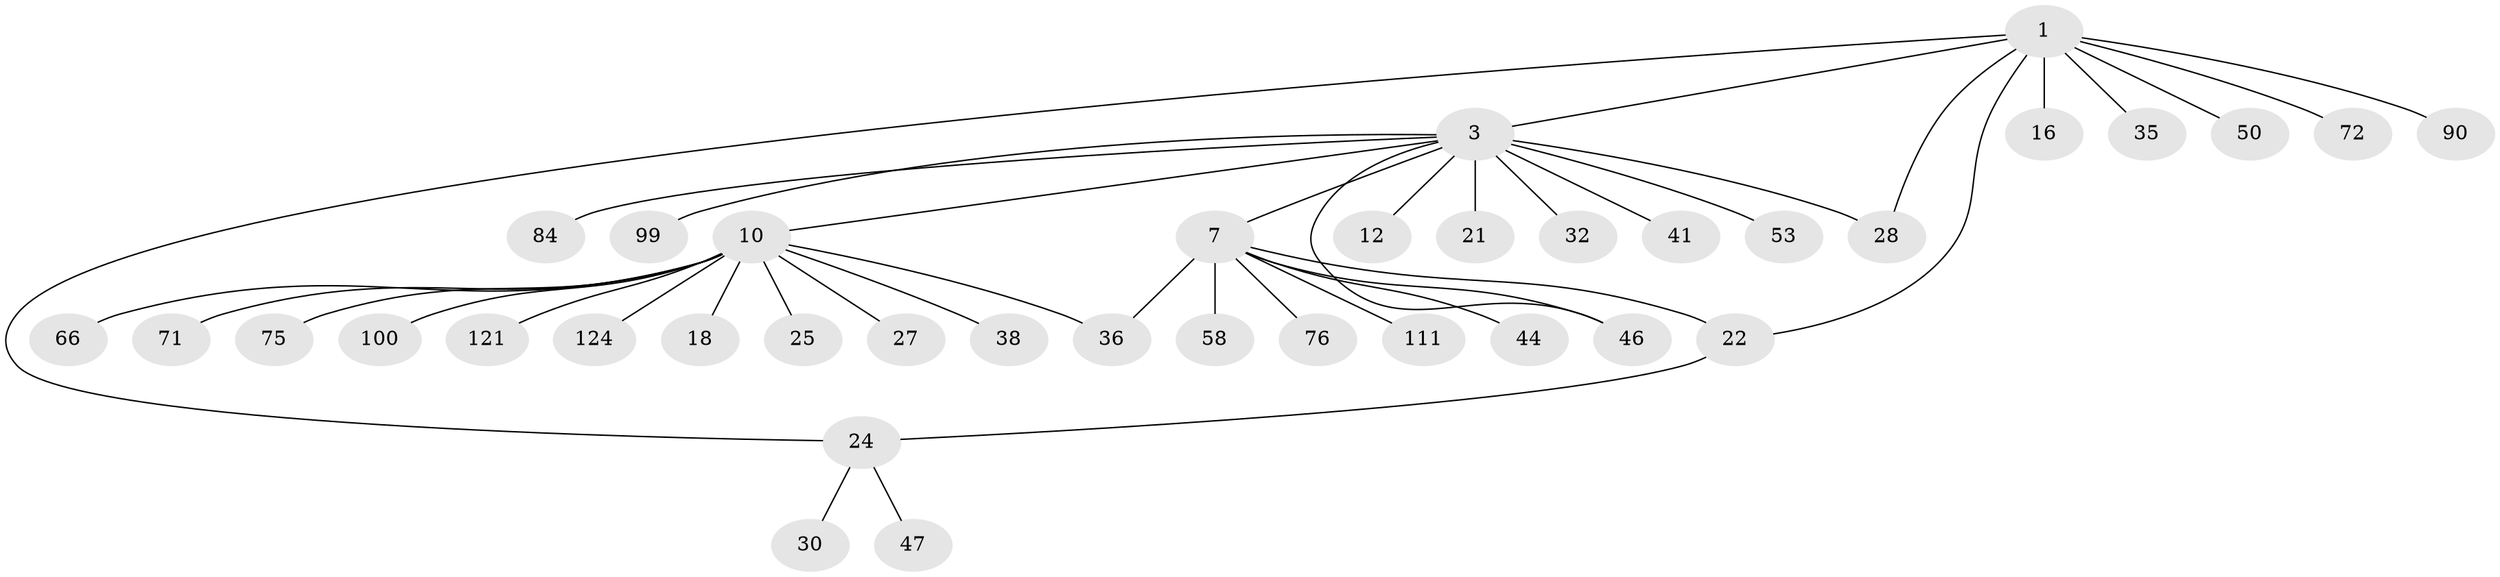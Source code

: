 // original degree distribution, {13: 0.008064516129032258, 8: 0.008064516129032258, 12: 0.008064516129032258, 2: 0.20161290322580644, 1: 0.6129032258064516, 16: 0.008064516129032258, 4: 0.056451612903225805, 6: 0.016129032258064516, 14: 0.008064516129032258, 3: 0.056451612903225805, 5: 0.016129032258064516}
// Generated by graph-tools (version 1.1) at 2025/18/03/04/25 18:18:15]
// undirected, 37 vertices, 41 edges
graph export_dot {
graph [start="1"]
  node [color=gray90,style=filled];
  1 [super="+2+39+4+37+48+11+78+81+89+51+17"];
  3 [super="+13+5+6+23+9+108+110"];
  7 [super="+8+15+42+56+103+114+120+97+104+105+34+60+45"];
  10 [super="+29+26"];
  12;
  16 [super="+77+19"];
  18 [super="+31+86"];
  21 [super="+95"];
  22 [super="+79"];
  24 [super="+62"];
  25 [super="+119"];
  27;
  28 [super="+63"];
  30;
  32;
  35 [super="+52"];
  36 [super="+65+49+40"];
  38 [super="+112+116+59"];
  41 [super="+96+123"];
  44 [super="+67"];
  46 [super="+74+57"];
  47 [super="+70"];
  50;
  53 [super="+92+68+69"];
  58;
  66;
  71;
  72 [super="+83"];
  75;
  76 [super="+80"];
  84;
  90;
  99;
  100;
  111;
  121;
  124;
  1 -- 24;
  1 -- 28;
  1 -- 35;
  1 -- 3;
  1 -- 72;
  1 -- 16;
  1 -- 50;
  1 -- 90;
  1 -- 22;
  3 -- 7;
  3 -- 10;
  3 -- 21 [weight=2];
  3 -- 99;
  3 -- 41;
  3 -- 46;
  3 -- 32;
  3 -- 84;
  3 -- 53;
  3 -- 12;
  3 -- 28;
  7 -- 44;
  7 -- 46;
  7 -- 58;
  7 -- 36;
  7 -- 76;
  7 -- 111;
  7 -- 22;
  10 -- 18;
  10 -- 25;
  10 -- 27;
  10 -- 38;
  10 -- 66;
  10 -- 71;
  10 -- 75;
  10 -- 100;
  10 -- 121;
  10 -- 124;
  10 -- 36;
  22 -- 24;
  24 -- 30;
  24 -- 47;
}
